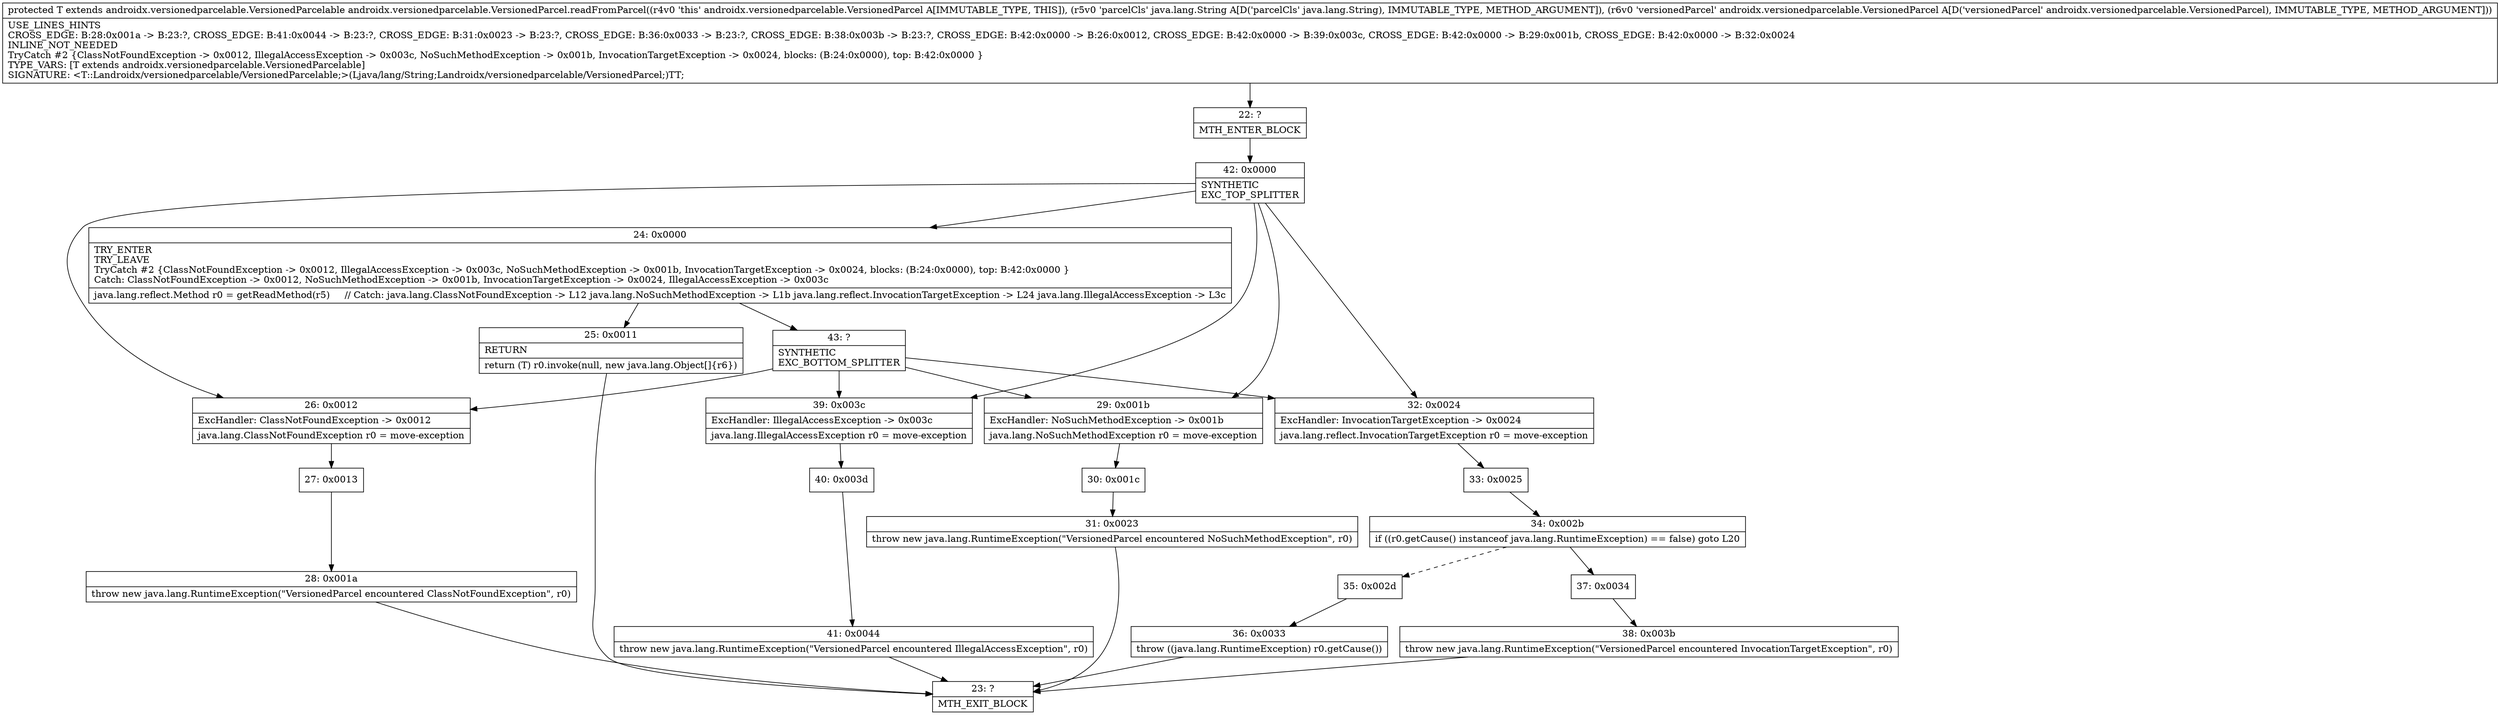 digraph "CFG forandroidx.versionedparcelable.VersionedParcel.readFromParcel(Ljava\/lang\/String;Landroidx\/versionedparcelable\/VersionedParcel;)Landroidx\/versionedparcelable\/VersionedParcelable;" {
Node_22 [shape=record,label="{22\:\ ?|MTH_ENTER_BLOCK\l}"];
Node_42 [shape=record,label="{42\:\ 0x0000|SYNTHETIC\lEXC_TOP_SPLITTER\l}"];
Node_24 [shape=record,label="{24\:\ 0x0000|TRY_ENTER\lTRY_LEAVE\lTryCatch #2 \{ClassNotFoundException \-\> 0x0012, IllegalAccessException \-\> 0x003c, NoSuchMethodException \-\> 0x001b, InvocationTargetException \-\> 0x0024, blocks: (B:24:0x0000), top: B:42:0x0000 \}\lCatch: ClassNotFoundException \-\> 0x0012, NoSuchMethodException \-\> 0x001b, InvocationTargetException \-\> 0x0024, IllegalAccessException \-\> 0x003c\l|java.lang.reflect.Method r0 = getReadMethod(r5)     \/\/ Catch: java.lang.ClassNotFoundException \-\> L12 java.lang.NoSuchMethodException \-\> L1b java.lang.reflect.InvocationTargetException \-\> L24 java.lang.IllegalAccessException \-\> L3c\l}"];
Node_25 [shape=record,label="{25\:\ 0x0011|RETURN\l|return (T) r0.invoke(null, new java.lang.Object[]\{r6\})\l}"];
Node_23 [shape=record,label="{23\:\ ?|MTH_EXIT_BLOCK\l}"];
Node_43 [shape=record,label="{43\:\ ?|SYNTHETIC\lEXC_BOTTOM_SPLITTER\l}"];
Node_26 [shape=record,label="{26\:\ 0x0012|ExcHandler: ClassNotFoundException \-\> 0x0012\l|java.lang.ClassNotFoundException r0 = move\-exception\l}"];
Node_27 [shape=record,label="{27\:\ 0x0013}"];
Node_28 [shape=record,label="{28\:\ 0x001a|throw new java.lang.RuntimeException(\"VersionedParcel encountered ClassNotFoundException\", r0)\l}"];
Node_39 [shape=record,label="{39\:\ 0x003c|ExcHandler: IllegalAccessException \-\> 0x003c\l|java.lang.IllegalAccessException r0 = move\-exception\l}"];
Node_40 [shape=record,label="{40\:\ 0x003d}"];
Node_41 [shape=record,label="{41\:\ 0x0044|throw new java.lang.RuntimeException(\"VersionedParcel encountered IllegalAccessException\", r0)\l}"];
Node_29 [shape=record,label="{29\:\ 0x001b|ExcHandler: NoSuchMethodException \-\> 0x001b\l|java.lang.NoSuchMethodException r0 = move\-exception\l}"];
Node_30 [shape=record,label="{30\:\ 0x001c}"];
Node_31 [shape=record,label="{31\:\ 0x0023|throw new java.lang.RuntimeException(\"VersionedParcel encountered NoSuchMethodException\", r0)\l}"];
Node_32 [shape=record,label="{32\:\ 0x0024|ExcHandler: InvocationTargetException \-\> 0x0024\l|java.lang.reflect.InvocationTargetException r0 = move\-exception\l}"];
Node_33 [shape=record,label="{33\:\ 0x0025}"];
Node_34 [shape=record,label="{34\:\ 0x002b|if ((r0.getCause() instanceof java.lang.RuntimeException) == false) goto L20\l}"];
Node_35 [shape=record,label="{35\:\ 0x002d}"];
Node_36 [shape=record,label="{36\:\ 0x0033|throw ((java.lang.RuntimeException) r0.getCause())\l}"];
Node_37 [shape=record,label="{37\:\ 0x0034}"];
Node_38 [shape=record,label="{38\:\ 0x003b|throw new java.lang.RuntimeException(\"VersionedParcel encountered InvocationTargetException\", r0)\l}"];
MethodNode[shape=record,label="{protected T extends androidx.versionedparcelable.VersionedParcelable androidx.versionedparcelable.VersionedParcel.readFromParcel((r4v0 'this' androidx.versionedparcelable.VersionedParcel A[IMMUTABLE_TYPE, THIS]), (r5v0 'parcelCls' java.lang.String A[D('parcelCls' java.lang.String), IMMUTABLE_TYPE, METHOD_ARGUMENT]), (r6v0 'versionedParcel' androidx.versionedparcelable.VersionedParcel A[D('versionedParcel' androidx.versionedparcelable.VersionedParcel), IMMUTABLE_TYPE, METHOD_ARGUMENT]))  | USE_LINES_HINTS\lCROSS_EDGE: B:28:0x001a \-\> B:23:?, CROSS_EDGE: B:41:0x0044 \-\> B:23:?, CROSS_EDGE: B:31:0x0023 \-\> B:23:?, CROSS_EDGE: B:36:0x0033 \-\> B:23:?, CROSS_EDGE: B:38:0x003b \-\> B:23:?, CROSS_EDGE: B:42:0x0000 \-\> B:26:0x0012, CROSS_EDGE: B:42:0x0000 \-\> B:39:0x003c, CROSS_EDGE: B:42:0x0000 \-\> B:29:0x001b, CROSS_EDGE: B:42:0x0000 \-\> B:32:0x0024\lINLINE_NOT_NEEDED\lTryCatch #2 \{ClassNotFoundException \-\> 0x0012, IllegalAccessException \-\> 0x003c, NoSuchMethodException \-\> 0x001b, InvocationTargetException \-\> 0x0024, blocks: (B:24:0x0000), top: B:42:0x0000 \}\lTYPE_VARS: [T extends androidx.versionedparcelable.VersionedParcelable]\lSIGNATURE: \<T::Landroidx\/versionedparcelable\/VersionedParcelable;\>(Ljava\/lang\/String;Landroidx\/versionedparcelable\/VersionedParcel;)TT;\l}"];
MethodNode -> Node_22;Node_22 -> Node_42;
Node_42 -> Node_24;
Node_42 -> Node_26;
Node_42 -> Node_39;
Node_42 -> Node_29;
Node_42 -> Node_32;
Node_24 -> Node_25;
Node_24 -> Node_43;
Node_25 -> Node_23;
Node_43 -> Node_26;
Node_43 -> Node_39;
Node_43 -> Node_29;
Node_43 -> Node_32;
Node_26 -> Node_27;
Node_27 -> Node_28;
Node_28 -> Node_23;
Node_39 -> Node_40;
Node_40 -> Node_41;
Node_41 -> Node_23;
Node_29 -> Node_30;
Node_30 -> Node_31;
Node_31 -> Node_23;
Node_32 -> Node_33;
Node_33 -> Node_34;
Node_34 -> Node_35[style=dashed];
Node_34 -> Node_37;
Node_35 -> Node_36;
Node_36 -> Node_23;
Node_37 -> Node_38;
Node_38 -> Node_23;
}

